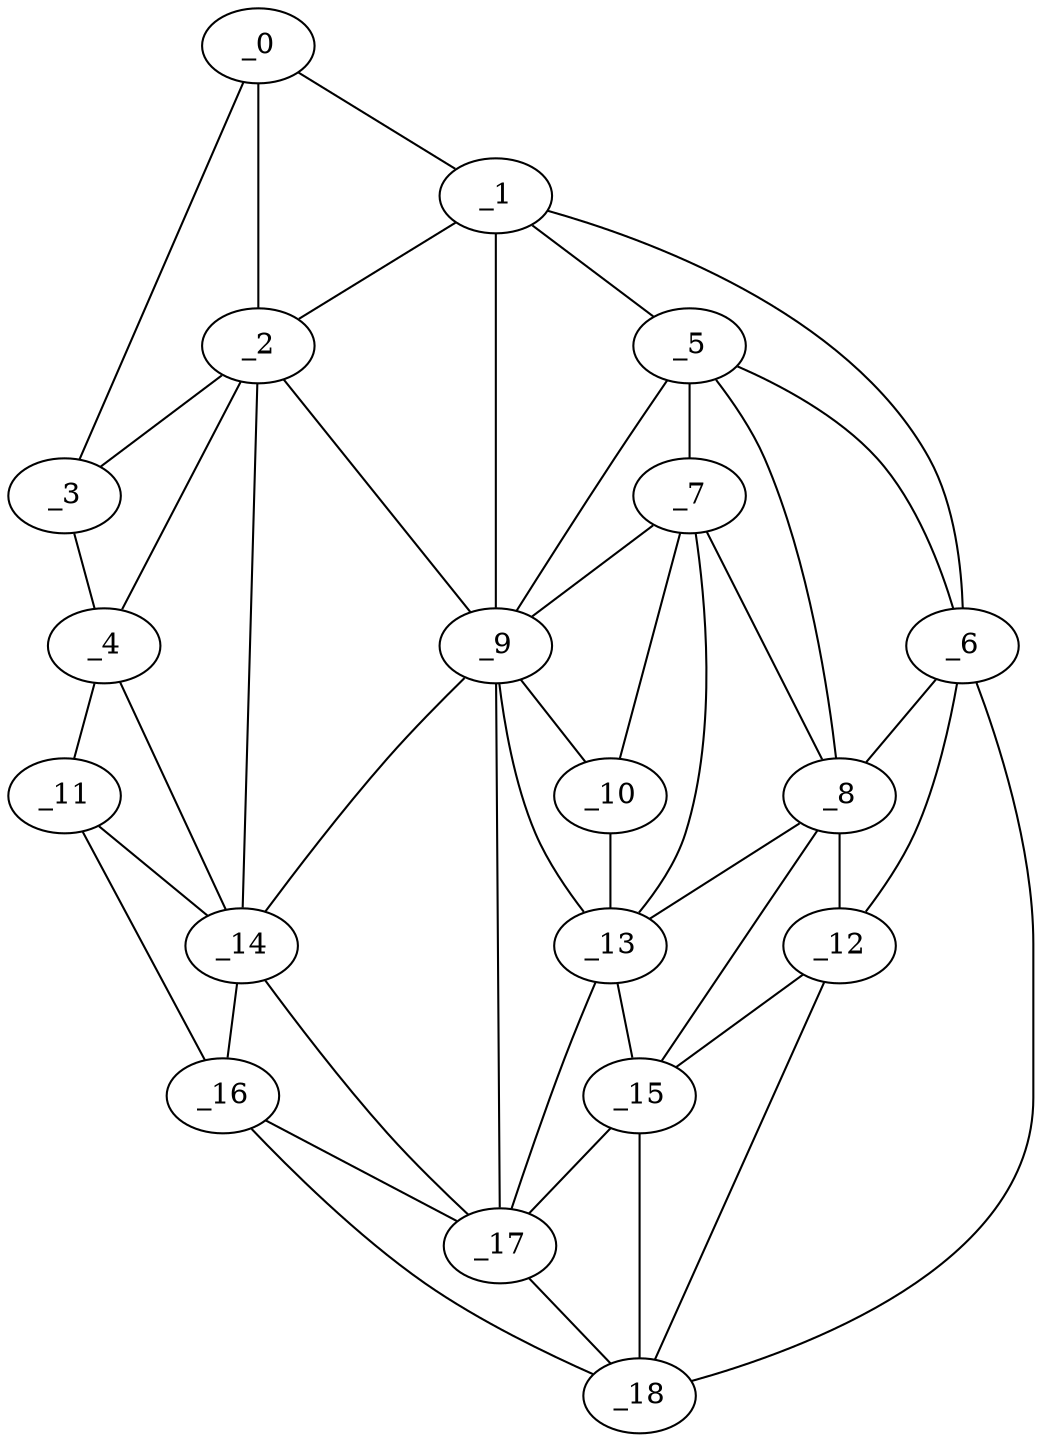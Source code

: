 graph "obj92__340.gxl" {
	_0	 [x=39,
		y=41];
	_1	 [x=40,
		y=51];
	_0 -- _1	 [valence=1];
	_2	 [x=45,
		y=34];
	_0 -- _2	 [valence=1];
	_3	 [x=48,
		y=7];
	_0 -- _3	 [valence=1];
	_1 -- _2	 [valence=2];
	_5	 [x=61,
		y=73];
	_1 -- _5	 [valence=1];
	_6	 [x=64,
		y=95];
	_1 -- _6	 [valence=1];
	_9	 [x=74,
		y=59];
	_1 -- _9	 [valence=2];
	_2 -- _3	 [valence=2];
	_4	 [x=56,
		y=4];
	_2 -- _4	 [valence=1];
	_2 -- _9	 [valence=1];
	_14	 [x=82,
		y=32];
	_2 -- _14	 [valence=1];
	_3 -- _4	 [valence=1];
	_11	 [x=78,
		y=6];
	_4 -- _11	 [valence=1];
	_4 -- _14	 [valence=2];
	_5 -- _6	 [valence=2];
	_7	 [x=68,
		y=70];
	_5 -- _7	 [valence=2];
	_8	 [x=73,
		y=95];
	_5 -- _8	 [valence=1];
	_5 -- _9	 [valence=1];
	_6 -- _8	 [valence=2];
	_12	 [x=79,
		y=98];
	_6 -- _12	 [valence=1];
	_18	 [x=91,
		y=112];
	_6 -- _18	 [valence=1];
	_7 -- _8	 [valence=2];
	_7 -- _9	 [valence=1];
	_10	 [x=74,
		y=70];
	_7 -- _10	 [valence=2];
	_13	 [x=81,
		y=77];
	_7 -- _13	 [valence=2];
	_8 -- _12	 [valence=2];
	_8 -- _13	 [valence=1];
	_15	 [x=84,
		y=89];
	_8 -- _15	 [valence=2];
	_9 -- _10	 [valence=2];
	_9 -- _13	 [valence=2];
	_9 -- _14	 [valence=2];
	_17	 [x=89,
		y=46];
	_9 -- _17	 [valence=1];
	_10 -- _13	 [valence=1];
	_11 -- _14	 [valence=1];
	_16	 [x=89,
		y=39];
	_11 -- _16	 [valence=1];
	_12 -- _15	 [valence=1];
	_12 -- _18	 [valence=2];
	_13 -- _15	 [valence=2];
	_13 -- _17	 [valence=2];
	_14 -- _16	 [valence=2];
	_14 -- _17	 [valence=2];
	_15 -- _17	 [valence=1];
	_15 -- _18	 [valence=1];
	_16 -- _17	 [valence=2];
	_16 -- _18	 [valence=1];
	_17 -- _18	 [valence=2];
}
